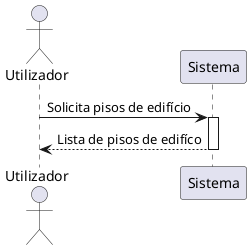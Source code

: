 @startuml US210
actor Utilizador
participant "Sistema" as Sistema
Utilizador -> Sistema : Solicita pisos de edifício
activate Sistema
Sistema --> Utilizador : Lista de pisos de edifíco
deactivate Sistema
@enduml